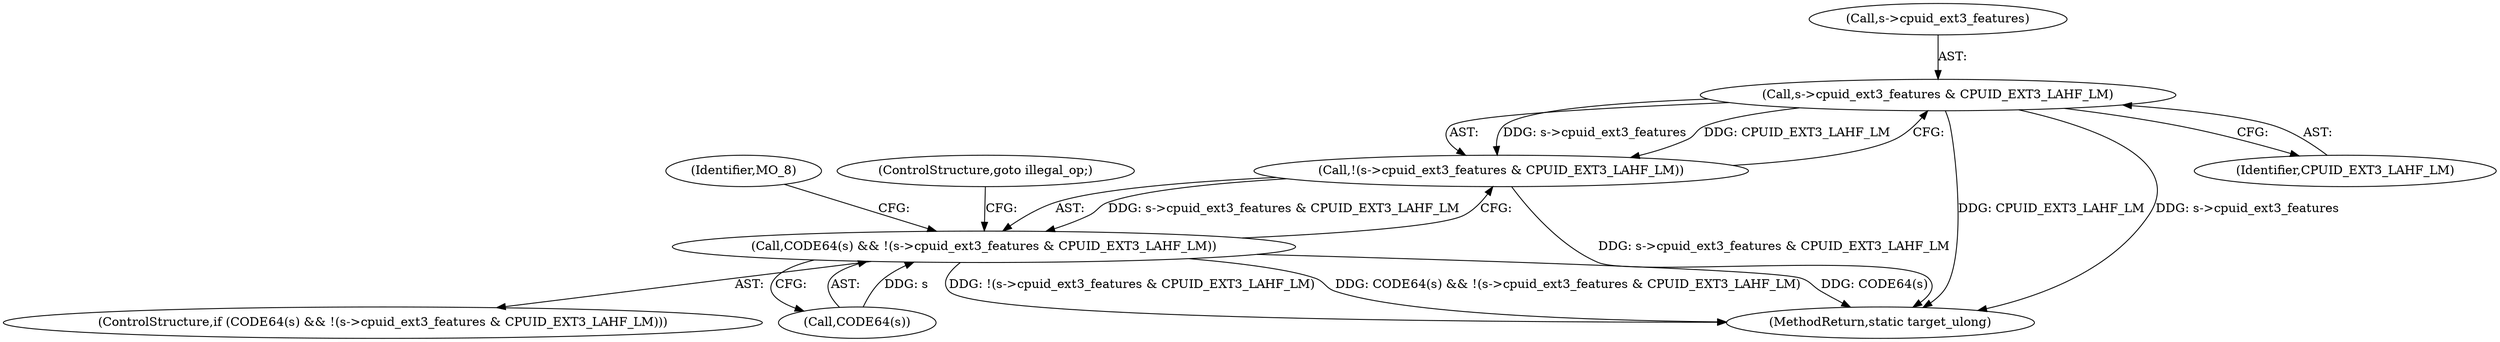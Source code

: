 digraph "0_qemu_30663fd26c0307e414622c7a8607fbc04f92ec14@pointer" {
"1006768" [label="(Call,s->cpuid_ext3_features & CPUID_EXT3_LAHF_LM)"];
"1006767" [label="(Call,!(s->cpuid_ext3_features & CPUID_EXT3_LAHF_LM))"];
"1006764" [label="(Call,CODE64(s) && !(s->cpuid_ext3_features & CPUID_EXT3_LAHF_LM))"];
"1006768" [label="(Call,s->cpuid_ext3_features & CPUID_EXT3_LAHF_LM)"];
"1011840" [label="(MethodReturn,static target_ulong)"];
"1006775" [label="(Identifier,MO_8)"];
"1006772" [label="(Identifier,CPUID_EXT3_LAHF_LM)"];
"1006773" [label="(ControlStructure,goto illegal_op;)"];
"1006763" [label="(ControlStructure,if (CODE64(s) && !(s->cpuid_ext3_features & CPUID_EXT3_LAHF_LM)))"];
"1006764" [label="(Call,CODE64(s) && !(s->cpuid_ext3_features & CPUID_EXT3_LAHF_LM))"];
"1006765" [label="(Call,CODE64(s))"];
"1006767" [label="(Call,!(s->cpuid_ext3_features & CPUID_EXT3_LAHF_LM))"];
"1006769" [label="(Call,s->cpuid_ext3_features)"];
"1006768" -> "1006767"  [label="AST: "];
"1006768" -> "1006772"  [label="CFG: "];
"1006769" -> "1006768"  [label="AST: "];
"1006772" -> "1006768"  [label="AST: "];
"1006767" -> "1006768"  [label="CFG: "];
"1006768" -> "1011840"  [label="DDG: CPUID_EXT3_LAHF_LM"];
"1006768" -> "1011840"  [label="DDG: s->cpuid_ext3_features"];
"1006768" -> "1006767"  [label="DDG: s->cpuid_ext3_features"];
"1006768" -> "1006767"  [label="DDG: CPUID_EXT3_LAHF_LM"];
"1006767" -> "1006764"  [label="AST: "];
"1006764" -> "1006767"  [label="CFG: "];
"1006767" -> "1011840"  [label="DDG: s->cpuid_ext3_features & CPUID_EXT3_LAHF_LM"];
"1006767" -> "1006764"  [label="DDG: s->cpuid_ext3_features & CPUID_EXT3_LAHF_LM"];
"1006764" -> "1006763"  [label="AST: "];
"1006764" -> "1006765"  [label="CFG: "];
"1006765" -> "1006764"  [label="AST: "];
"1006773" -> "1006764"  [label="CFG: "];
"1006775" -> "1006764"  [label="CFG: "];
"1006764" -> "1011840"  [label="DDG: !(s->cpuid_ext3_features & CPUID_EXT3_LAHF_LM)"];
"1006764" -> "1011840"  [label="DDG: CODE64(s) && !(s->cpuid_ext3_features & CPUID_EXT3_LAHF_LM)"];
"1006764" -> "1011840"  [label="DDG: CODE64(s)"];
"1006765" -> "1006764"  [label="DDG: s"];
}
